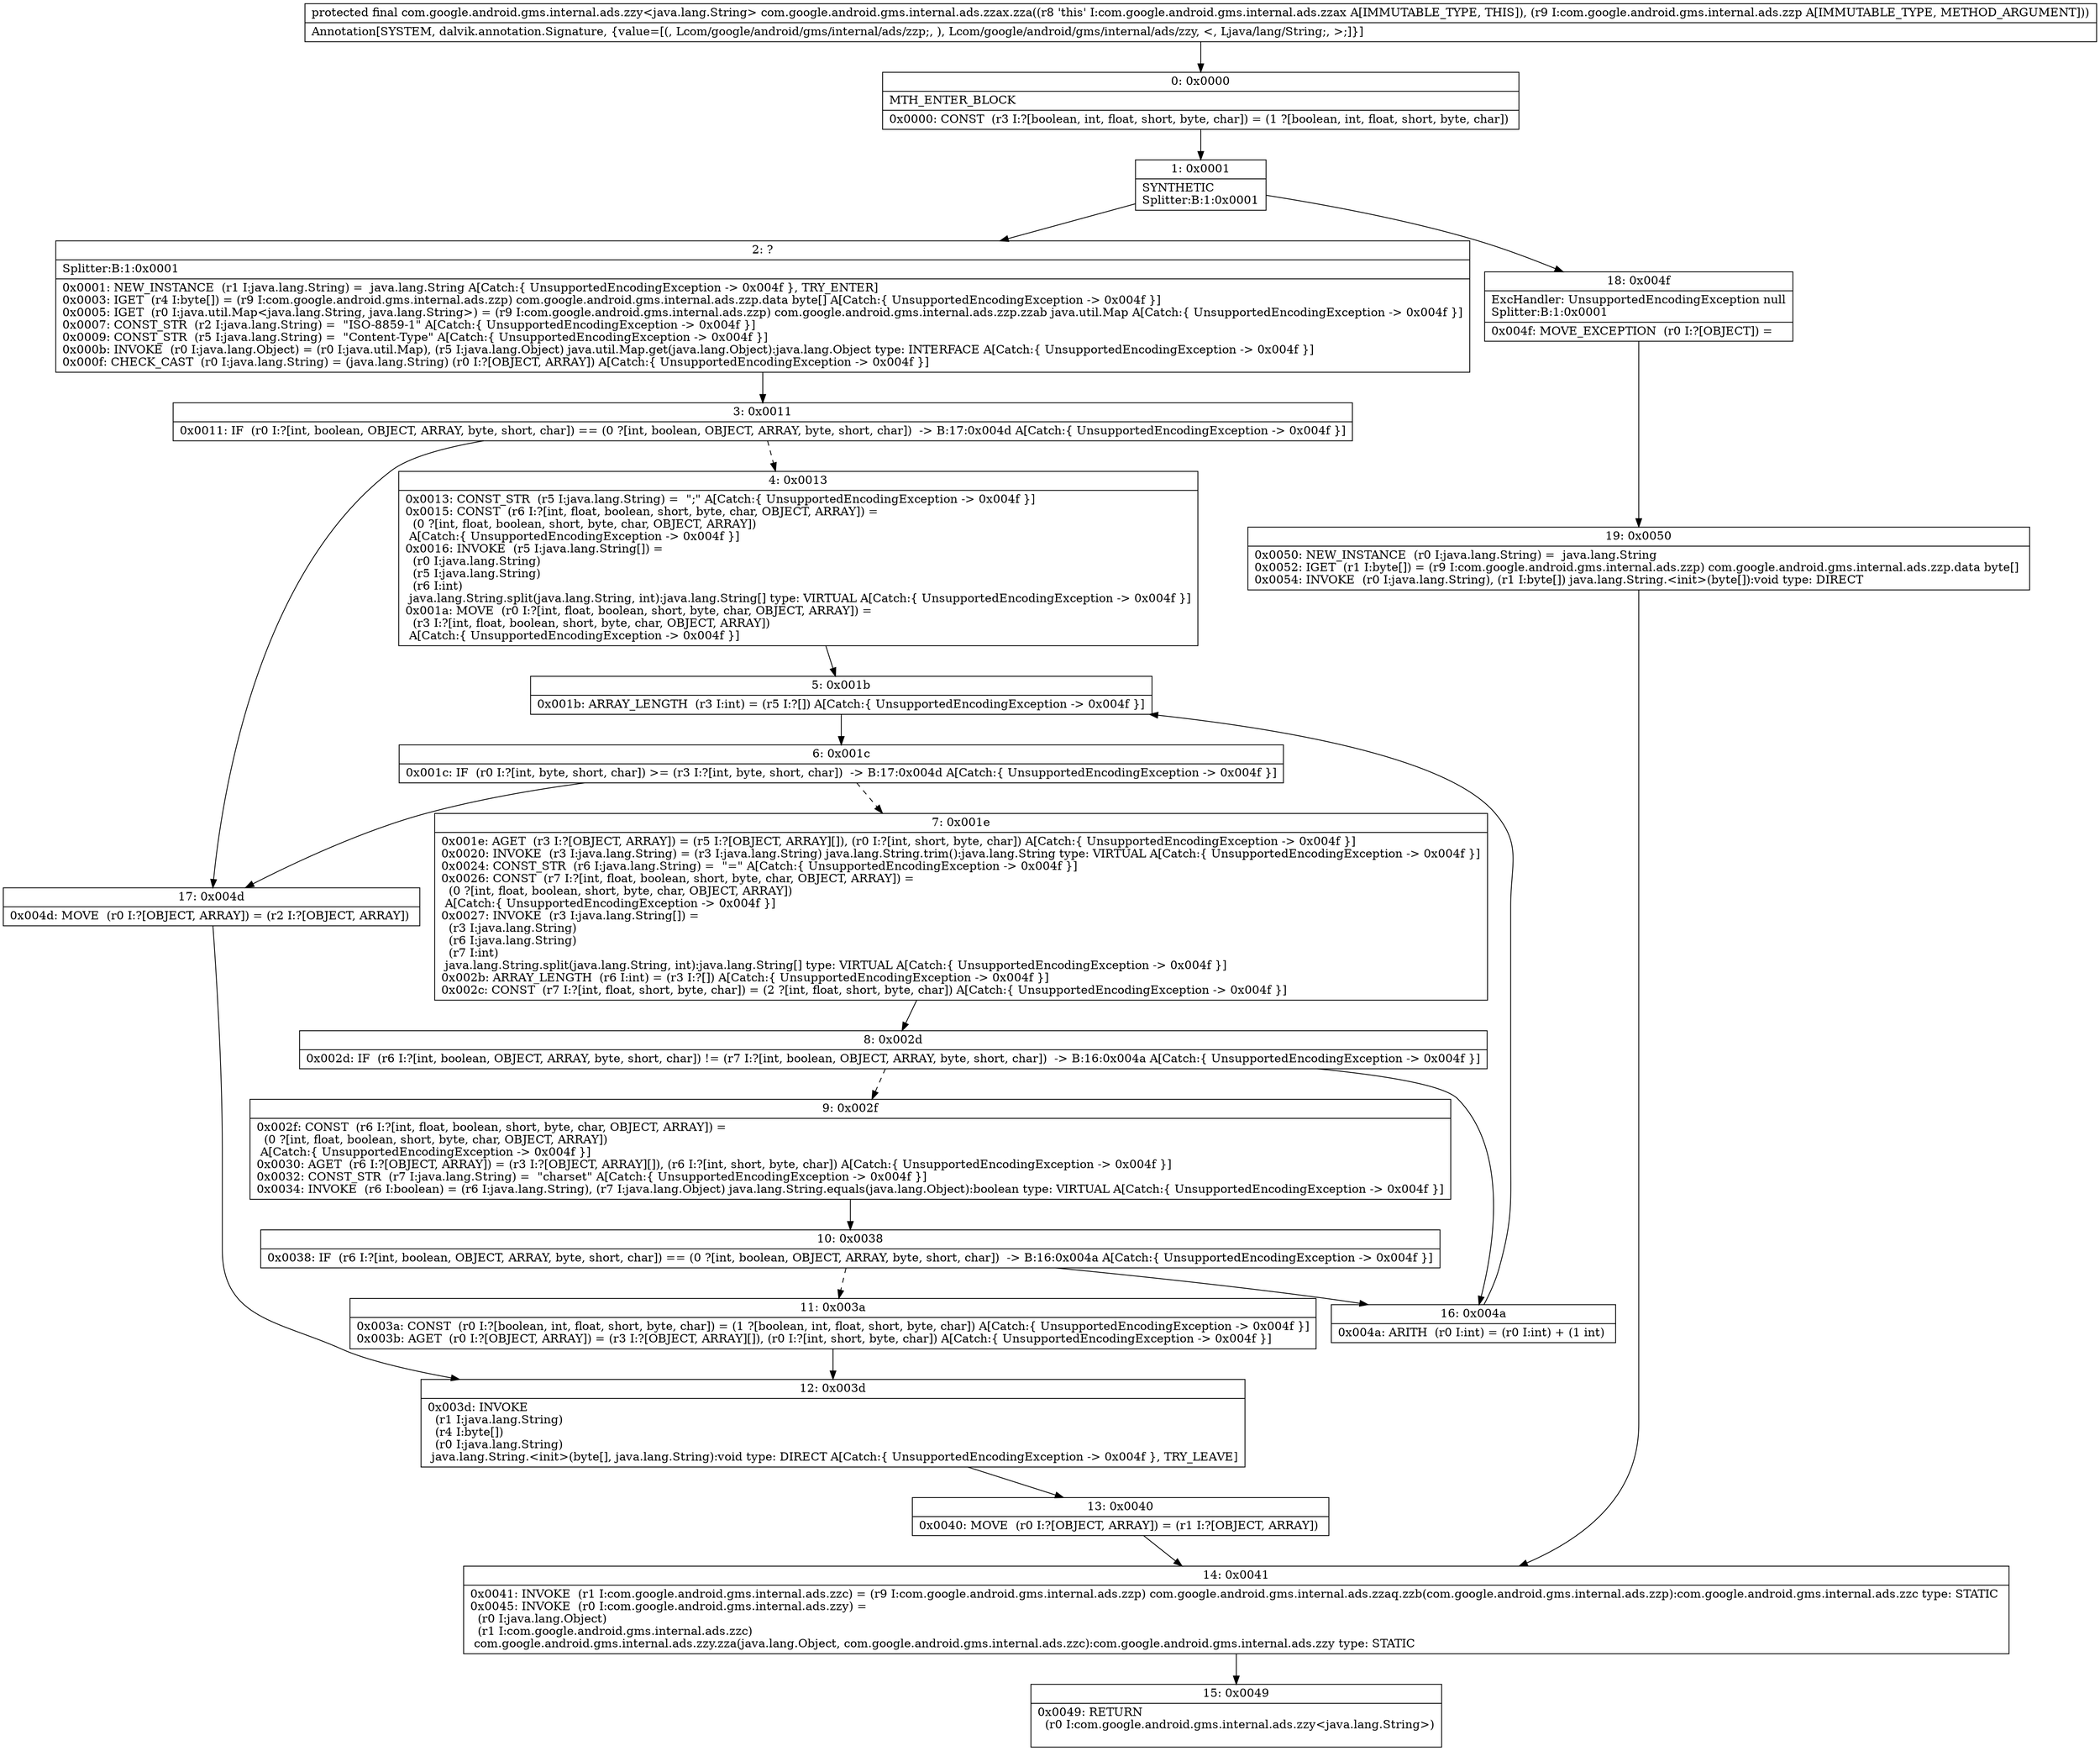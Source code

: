 digraph "CFG forcom.google.android.gms.internal.ads.zzax.zza(Lcom\/google\/android\/gms\/internal\/ads\/zzp;)Lcom\/google\/android\/gms\/internal\/ads\/zzy;" {
Node_0 [shape=record,label="{0\:\ 0x0000|MTH_ENTER_BLOCK\l|0x0000: CONST  (r3 I:?[boolean, int, float, short, byte, char]) = (1 ?[boolean, int, float, short, byte, char]) \l}"];
Node_1 [shape=record,label="{1\:\ 0x0001|SYNTHETIC\lSplitter:B:1:0x0001\l}"];
Node_2 [shape=record,label="{2\:\ ?|Splitter:B:1:0x0001\l|0x0001: NEW_INSTANCE  (r1 I:java.lang.String) =  java.lang.String A[Catch:\{ UnsupportedEncodingException \-\> 0x004f \}, TRY_ENTER]\l0x0003: IGET  (r4 I:byte[]) = (r9 I:com.google.android.gms.internal.ads.zzp) com.google.android.gms.internal.ads.zzp.data byte[] A[Catch:\{ UnsupportedEncodingException \-\> 0x004f \}]\l0x0005: IGET  (r0 I:java.util.Map\<java.lang.String, java.lang.String\>) = (r9 I:com.google.android.gms.internal.ads.zzp) com.google.android.gms.internal.ads.zzp.zzab java.util.Map A[Catch:\{ UnsupportedEncodingException \-\> 0x004f \}]\l0x0007: CONST_STR  (r2 I:java.lang.String) =  \"ISO\-8859\-1\" A[Catch:\{ UnsupportedEncodingException \-\> 0x004f \}]\l0x0009: CONST_STR  (r5 I:java.lang.String) =  \"Content\-Type\" A[Catch:\{ UnsupportedEncodingException \-\> 0x004f \}]\l0x000b: INVOKE  (r0 I:java.lang.Object) = (r0 I:java.util.Map), (r5 I:java.lang.Object) java.util.Map.get(java.lang.Object):java.lang.Object type: INTERFACE A[Catch:\{ UnsupportedEncodingException \-\> 0x004f \}]\l0x000f: CHECK_CAST  (r0 I:java.lang.String) = (java.lang.String) (r0 I:?[OBJECT, ARRAY]) A[Catch:\{ UnsupportedEncodingException \-\> 0x004f \}]\l}"];
Node_3 [shape=record,label="{3\:\ 0x0011|0x0011: IF  (r0 I:?[int, boolean, OBJECT, ARRAY, byte, short, char]) == (0 ?[int, boolean, OBJECT, ARRAY, byte, short, char])  \-\> B:17:0x004d A[Catch:\{ UnsupportedEncodingException \-\> 0x004f \}]\l}"];
Node_4 [shape=record,label="{4\:\ 0x0013|0x0013: CONST_STR  (r5 I:java.lang.String) =  \";\" A[Catch:\{ UnsupportedEncodingException \-\> 0x004f \}]\l0x0015: CONST  (r6 I:?[int, float, boolean, short, byte, char, OBJECT, ARRAY]) = \l  (0 ?[int, float, boolean, short, byte, char, OBJECT, ARRAY])\l A[Catch:\{ UnsupportedEncodingException \-\> 0x004f \}]\l0x0016: INVOKE  (r5 I:java.lang.String[]) = \l  (r0 I:java.lang.String)\l  (r5 I:java.lang.String)\l  (r6 I:int)\l java.lang.String.split(java.lang.String, int):java.lang.String[] type: VIRTUAL A[Catch:\{ UnsupportedEncodingException \-\> 0x004f \}]\l0x001a: MOVE  (r0 I:?[int, float, boolean, short, byte, char, OBJECT, ARRAY]) = \l  (r3 I:?[int, float, boolean, short, byte, char, OBJECT, ARRAY])\l A[Catch:\{ UnsupportedEncodingException \-\> 0x004f \}]\l}"];
Node_5 [shape=record,label="{5\:\ 0x001b|0x001b: ARRAY_LENGTH  (r3 I:int) = (r5 I:?[]) A[Catch:\{ UnsupportedEncodingException \-\> 0x004f \}]\l}"];
Node_6 [shape=record,label="{6\:\ 0x001c|0x001c: IF  (r0 I:?[int, byte, short, char]) \>= (r3 I:?[int, byte, short, char])  \-\> B:17:0x004d A[Catch:\{ UnsupportedEncodingException \-\> 0x004f \}]\l}"];
Node_7 [shape=record,label="{7\:\ 0x001e|0x001e: AGET  (r3 I:?[OBJECT, ARRAY]) = (r5 I:?[OBJECT, ARRAY][]), (r0 I:?[int, short, byte, char]) A[Catch:\{ UnsupportedEncodingException \-\> 0x004f \}]\l0x0020: INVOKE  (r3 I:java.lang.String) = (r3 I:java.lang.String) java.lang.String.trim():java.lang.String type: VIRTUAL A[Catch:\{ UnsupportedEncodingException \-\> 0x004f \}]\l0x0024: CONST_STR  (r6 I:java.lang.String) =  \"=\" A[Catch:\{ UnsupportedEncodingException \-\> 0x004f \}]\l0x0026: CONST  (r7 I:?[int, float, boolean, short, byte, char, OBJECT, ARRAY]) = \l  (0 ?[int, float, boolean, short, byte, char, OBJECT, ARRAY])\l A[Catch:\{ UnsupportedEncodingException \-\> 0x004f \}]\l0x0027: INVOKE  (r3 I:java.lang.String[]) = \l  (r3 I:java.lang.String)\l  (r6 I:java.lang.String)\l  (r7 I:int)\l java.lang.String.split(java.lang.String, int):java.lang.String[] type: VIRTUAL A[Catch:\{ UnsupportedEncodingException \-\> 0x004f \}]\l0x002b: ARRAY_LENGTH  (r6 I:int) = (r3 I:?[]) A[Catch:\{ UnsupportedEncodingException \-\> 0x004f \}]\l0x002c: CONST  (r7 I:?[int, float, short, byte, char]) = (2 ?[int, float, short, byte, char]) A[Catch:\{ UnsupportedEncodingException \-\> 0x004f \}]\l}"];
Node_8 [shape=record,label="{8\:\ 0x002d|0x002d: IF  (r6 I:?[int, boolean, OBJECT, ARRAY, byte, short, char]) != (r7 I:?[int, boolean, OBJECT, ARRAY, byte, short, char])  \-\> B:16:0x004a A[Catch:\{ UnsupportedEncodingException \-\> 0x004f \}]\l}"];
Node_9 [shape=record,label="{9\:\ 0x002f|0x002f: CONST  (r6 I:?[int, float, boolean, short, byte, char, OBJECT, ARRAY]) = \l  (0 ?[int, float, boolean, short, byte, char, OBJECT, ARRAY])\l A[Catch:\{ UnsupportedEncodingException \-\> 0x004f \}]\l0x0030: AGET  (r6 I:?[OBJECT, ARRAY]) = (r3 I:?[OBJECT, ARRAY][]), (r6 I:?[int, short, byte, char]) A[Catch:\{ UnsupportedEncodingException \-\> 0x004f \}]\l0x0032: CONST_STR  (r7 I:java.lang.String) =  \"charset\" A[Catch:\{ UnsupportedEncodingException \-\> 0x004f \}]\l0x0034: INVOKE  (r6 I:boolean) = (r6 I:java.lang.String), (r7 I:java.lang.Object) java.lang.String.equals(java.lang.Object):boolean type: VIRTUAL A[Catch:\{ UnsupportedEncodingException \-\> 0x004f \}]\l}"];
Node_10 [shape=record,label="{10\:\ 0x0038|0x0038: IF  (r6 I:?[int, boolean, OBJECT, ARRAY, byte, short, char]) == (0 ?[int, boolean, OBJECT, ARRAY, byte, short, char])  \-\> B:16:0x004a A[Catch:\{ UnsupportedEncodingException \-\> 0x004f \}]\l}"];
Node_11 [shape=record,label="{11\:\ 0x003a|0x003a: CONST  (r0 I:?[boolean, int, float, short, byte, char]) = (1 ?[boolean, int, float, short, byte, char]) A[Catch:\{ UnsupportedEncodingException \-\> 0x004f \}]\l0x003b: AGET  (r0 I:?[OBJECT, ARRAY]) = (r3 I:?[OBJECT, ARRAY][]), (r0 I:?[int, short, byte, char]) A[Catch:\{ UnsupportedEncodingException \-\> 0x004f \}]\l}"];
Node_12 [shape=record,label="{12\:\ 0x003d|0x003d: INVOKE  \l  (r1 I:java.lang.String)\l  (r4 I:byte[])\l  (r0 I:java.lang.String)\l java.lang.String.\<init\>(byte[], java.lang.String):void type: DIRECT A[Catch:\{ UnsupportedEncodingException \-\> 0x004f \}, TRY_LEAVE]\l}"];
Node_13 [shape=record,label="{13\:\ 0x0040|0x0040: MOVE  (r0 I:?[OBJECT, ARRAY]) = (r1 I:?[OBJECT, ARRAY]) \l}"];
Node_14 [shape=record,label="{14\:\ 0x0041|0x0041: INVOKE  (r1 I:com.google.android.gms.internal.ads.zzc) = (r9 I:com.google.android.gms.internal.ads.zzp) com.google.android.gms.internal.ads.zzaq.zzb(com.google.android.gms.internal.ads.zzp):com.google.android.gms.internal.ads.zzc type: STATIC \l0x0045: INVOKE  (r0 I:com.google.android.gms.internal.ads.zzy) = \l  (r0 I:java.lang.Object)\l  (r1 I:com.google.android.gms.internal.ads.zzc)\l com.google.android.gms.internal.ads.zzy.zza(java.lang.Object, com.google.android.gms.internal.ads.zzc):com.google.android.gms.internal.ads.zzy type: STATIC \l}"];
Node_15 [shape=record,label="{15\:\ 0x0049|0x0049: RETURN  \l  (r0 I:com.google.android.gms.internal.ads.zzy\<java.lang.String\>)\l \l}"];
Node_16 [shape=record,label="{16\:\ 0x004a|0x004a: ARITH  (r0 I:int) = (r0 I:int) + (1 int) \l}"];
Node_17 [shape=record,label="{17\:\ 0x004d|0x004d: MOVE  (r0 I:?[OBJECT, ARRAY]) = (r2 I:?[OBJECT, ARRAY]) \l}"];
Node_18 [shape=record,label="{18\:\ 0x004f|ExcHandler: UnsupportedEncodingException null\lSplitter:B:1:0x0001\l|0x004f: MOVE_EXCEPTION  (r0 I:?[OBJECT]) =  \l}"];
Node_19 [shape=record,label="{19\:\ 0x0050|0x0050: NEW_INSTANCE  (r0 I:java.lang.String) =  java.lang.String \l0x0052: IGET  (r1 I:byte[]) = (r9 I:com.google.android.gms.internal.ads.zzp) com.google.android.gms.internal.ads.zzp.data byte[] \l0x0054: INVOKE  (r0 I:java.lang.String), (r1 I:byte[]) java.lang.String.\<init\>(byte[]):void type: DIRECT \l}"];
MethodNode[shape=record,label="{protected final com.google.android.gms.internal.ads.zzy\<java.lang.String\> com.google.android.gms.internal.ads.zzax.zza((r8 'this' I:com.google.android.gms.internal.ads.zzax A[IMMUTABLE_TYPE, THIS]), (r9 I:com.google.android.gms.internal.ads.zzp A[IMMUTABLE_TYPE, METHOD_ARGUMENT]))  | Annotation[SYSTEM, dalvik.annotation.Signature, \{value=[(, Lcom\/google\/android\/gms\/internal\/ads\/zzp;, ), Lcom\/google\/android\/gms\/internal\/ads\/zzy, \<, Ljava\/lang\/String;, \>;]\}]\l}"];
MethodNode -> Node_0;
Node_0 -> Node_1;
Node_1 -> Node_2;
Node_1 -> Node_18;
Node_2 -> Node_3;
Node_3 -> Node_4[style=dashed];
Node_3 -> Node_17;
Node_4 -> Node_5;
Node_5 -> Node_6;
Node_6 -> Node_7[style=dashed];
Node_6 -> Node_17;
Node_7 -> Node_8;
Node_8 -> Node_9[style=dashed];
Node_8 -> Node_16;
Node_9 -> Node_10;
Node_10 -> Node_11[style=dashed];
Node_10 -> Node_16;
Node_11 -> Node_12;
Node_12 -> Node_13;
Node_13 -> Node_14;
Node_14 -> Node_15;
Node_16 -> Node_5;
Node_17 -> Node_12;
Node_18 -> Node_19;
Node_19 -> Node_14;
}

